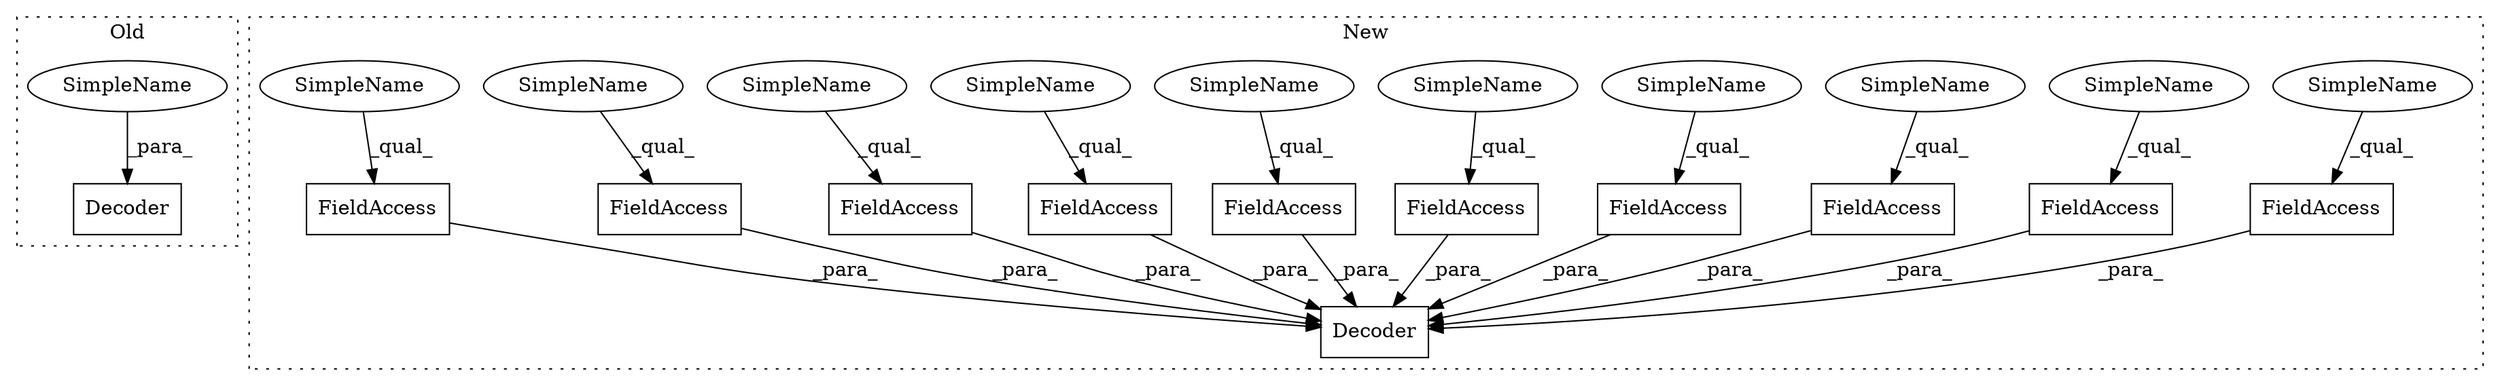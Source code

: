 digraph G {
subgraph cluster0 {
1 [label="Decoder" a="32" s="1984,2012" l="8,1" shape="box"];
13 [label="SimpleName" a="42" s="1992" l="9" shape="ellipse"];
label = "Old";
style="dotted";
}
subgraph cluster1 {
2 [label="Decoder" a="32" s="1984,2217" l="8,1" shape="box"];
3 [label="FieldAccess" a="22" s="2015" l="18" shape="box"];
4 [label="FieldAccess" a="22" s="2095" l="26" shape="box"];
5 [label="FieldAccess" a="22" s="2169" l="19" shape="box"];
6 [label="FieldAccess" a="22" s="2189" l="17" shape="box"];
7 [label="FieldAccess" a="22" s="2034" l="20" shape="box"];
8 [label="FieldAccess" a="22" s="2074" l="20" shape="box"];
9 [label="FieldAccess" a="22" s="2055" l="18" shape="box"];
10 [label="FieldAccess" a="22" s="2146" l="22" shape="box"];
11 [label="FieldAccess" a="22" s="1992" l="22" shape="box"];
12 [label="FieldAccess" a="22" s="2122" l="23" shape="box"];
14 [label="SimpleName" a="42" s="2189" l="9" shape="ellipse"];
15 [label="SimpleName" a="42" s="2095" l="9" shape="ellipse"];
16 [label="SimpleName" a="42" s="2169" l="9" shape="ellipse"];
17 [label="SimpleName" a="42" s="2015" l="9" shape="ellipse"];
18 [label="SimpleName" a="42" s="1992" l="9" shape="ellipse"];
19 [label="SimpleName" a="42" s="2074" l="9" shape="ellipse"];
20 [label="SimpleName" a="42" s="2034" l="9" shape="ellipse"];
21 [label="SimpleName" a="42" s="2146" l="9" shape="ellipse"];
22 [label="SimpleName" a="42" s="2122" l="9" shape="ellipse"];
23 [label="SimpleName" a="42" s="2055" l="9" shape="ellipse"];
label = "New";
style="dotted";
}
3 -> 2 [label="_para_"];
4 -> 2 [label="_para_"];
5 -> 2 [label="_para_"];
6 -> 2 [label="_para_"];
7 -> 2 [label="_para_"];
8 -> 2 [label="_para_"];
9 -> 2 [label="_para_"];
10 -> 2 [label="_para_"];
11 -> 2 [label="_para_"];
12 -> 2 [label="_para_"];
13 -> 1 [label="_para_"];
14 -> 6 [label="_qual_"];
15 -> 4 [label="_qual_"];
16 -> 5 [label="_qual_"];
17 -> 3 [label="_qual_"];
18 -> 11 [label="_qual_"];
19 -> 8 [label="_qual_"];
20 -> 7 [label="_qual_"];
21 -> 10 [label="_qual_"];
22 -> 12 [label="_qual_"];
23 -> 9 [label="_qual_"];
}